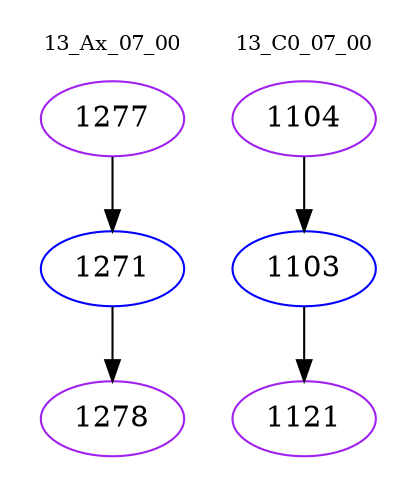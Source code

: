 digraph{
subgraph cluster_0 {
color = white
label = "13_Ax_07_00";
fontsize=10;
T0_1277 [label="1277", color="purple"]
T0_1277 -> T0_1271 [color="black"]
T0_1271 [label="1271", color="blue"]
T0_1271 -> T0_1278 [color="black"]
T0_1278 [label="1278", color="purple"]
}
subgraph cluster_1 {
color = white
label = "13_C0_07_00";
fontsize=10;
T1_1104 [label="1104", color="purple"]
T1_1104 -> T1_1103 [color="black"]
T1_1103 [label="1103", color="blue"]
T1_1103 -> T1_1121 [color="black"]
T1_1121 [label="1121", color="purple"]
}
}
